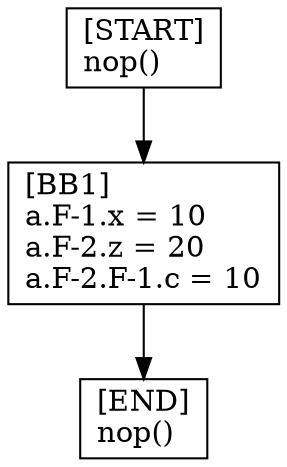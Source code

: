digraph {
  node [shape=box]
  END [label="[END]\lnop()\l"];
  START [label="[START]\lnop()\l"];
  BB1 [label="[BB1]\la.F-1.x = 10\la.F-2.z = 20\la.F-2.F-1.c = 10\l"];
  START -> BB1;
  BB1 -> END;
}
